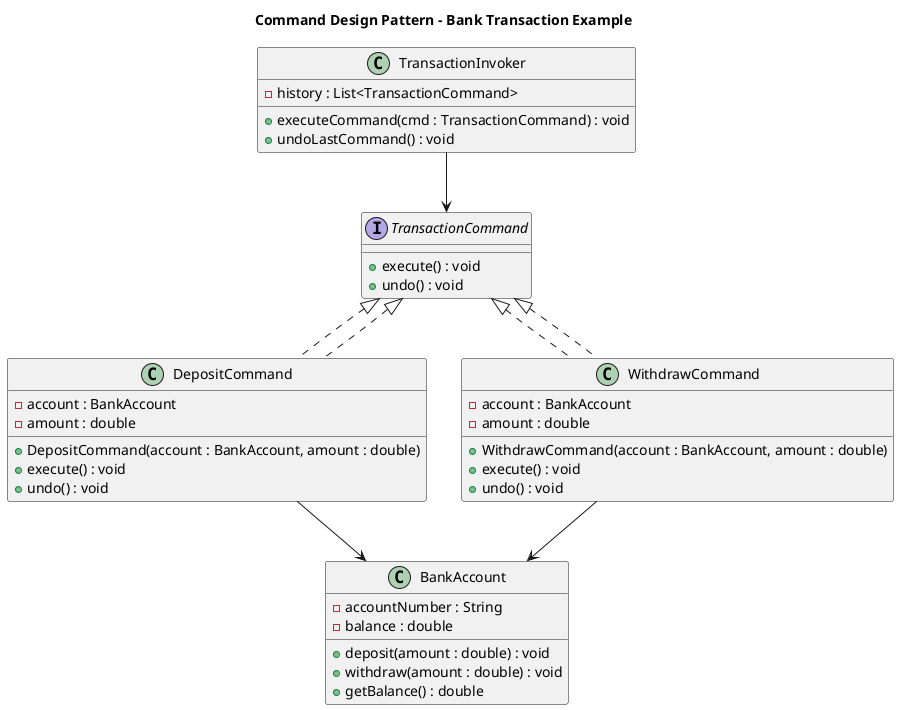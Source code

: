 @startuml
title Command Design Pattern - Bank Transaction Example

interface TransactionCommand {
    + execute() : void
    + undo() : void
}

class DepositCommand implements TransactionCommand {
    - account : BankAccount
    - amount : double
    + DepositCommand(account : BankAccount, amount : double)
    + execute() : void
    + undo() : void
}

class WithdrawCommand implements TransactionCommand {
    - account : BankAccount
    - amount : double
    + WithdrawCommand(account : BankAccount, amount : double)
    + execute() : void
    + undo() : void
}

class BankAccount {
    - accountNumber : String
    - balance : double
    + deposit(amount : double) : void
    + withdraw(amount : double) : void
    + getBalance() : double
}

class TransactionInvoker {
    - history : List<TransactionCommand>
    + executeCommand(cmd : TransactionCommand) : void
    + undoLastCommand() : void
}

TransactionCommand <|.. DepositCommand
TransactionCommand <|.. WithdrawCommand
DepositCommand --> BankAccount
WithdrawCommand --> BankAccount
TransactionInvoker --> TransactionCommand

@enduml
